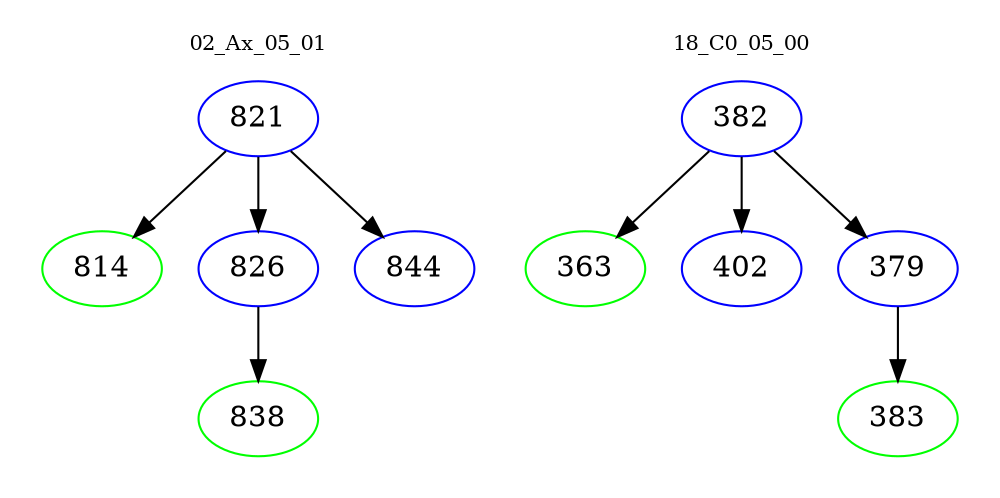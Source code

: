 digraph{
subgraph cluster_0 {
color = white
label = "02_Ax_05_01";
fontsize=10;
T0_821 [label="821", color="blue"]
T0_821 -> T0_814 [color="black"]
T0_814 [label="814", color="green"]
T0_821 -> T0_826 [color="black"]
T0_826 [label="826", color="blue"]
T0_826 -> T0_838 [color="black"]
T0_838 [label="838", color="green"]
T0_821 -> T0_844 [color="black"]
T0_844 [label="844", color="blue"]
}
subgraph cluster_1 {
color = white
label = "18_C0_05_00";
fontsize=10;
T1_382 [label="382", color="blue"]
T1_382 -> T1_363 [color="black"]
T1_363 [label="363", color="green"]
T1_382 -> T1_402 [color="black"]
T1_402 [label="402", color="blue"]
T1_382 -> T1_379 [color="black"]
T1_379 [label="379", color="blue"]
T1_379 -> T1_383 [color="black"]
T1_383 [label="383", color="green"]
}
}
